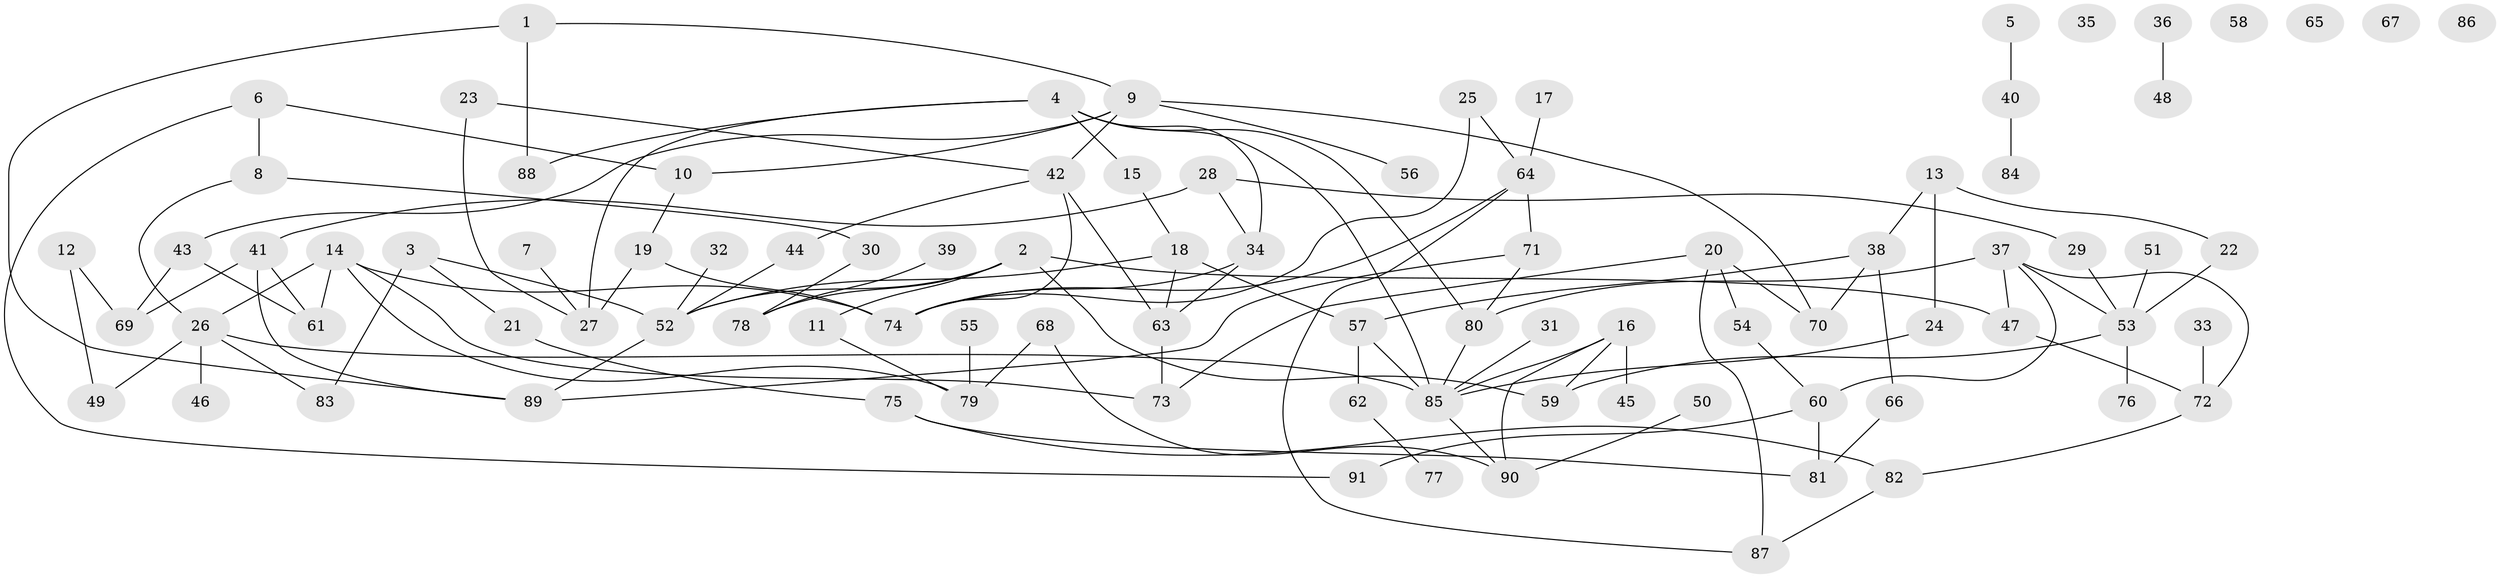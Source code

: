 // Generated by graph-tools (version 1.1) at 2025/25/03/09/25 03:25:23]
// undirected, 91 vertices, 125 edges
graph export_dot {
graph [start="1"]
  node [color=gray90,style=filled];
  1;
  2;
  3;
  4;
  5;
  6;
  7;
  8;
  9;
  10;
  11;
  12;
  13;
  14;
  15;
  16;
  17;
  18;
  19;
  20;
  21;
  22;
  23;
  24;
  25;
  26;
  27;
  28;
  29;
  30;
  31;
  32;
  33;
  34;
  35;
  36;
  37;
  38;
  39;
  40;
  41;
  42;
  43;
  44;
  45;
  46;
  47;
  48;
  49;
  50;
  51;
  52;
  53;
  54;
  55;
  56;
  57;
  58;
  59;
  60;
  61;
  62;
  63;
  64;
  65;
  66;
  67;
  68;
  69;
  70;
  71;
  72;
  73;
  74;
  75;
  76;
  77;
  78;
  79;
  80;
  81;
  82;
  83;
  84;
  85;
  86;
  87;
  88;
  89;
  90;
  91;
  1 -- 9;
  1 -- 88;
  1 -- 89;
  2 -- 11;
  2 -- 47;
  2 -- 52;
  2 -- 59;
  2 -- 78;
  3 -- 21;
  3 -- 52;
  3 -- 83;
  4 -- 15;
  4 -- 27;
  4 -- 34;
  4 -- 80;
  4 -- 85;
  4 -- 88;
  5 -- 40;
  6 -- 8;
  6 -- 10;
  6 -- 91;
  7 -- 27;
  8 -- 26;
  8 -- 30;
  9 -- 10;
  9 -- 42;
  9 -- 43;
  9 -- 56;
  9 -- 70;
  10 -- 19;
  11 -- 79;
  12 -- 49;
  12 -- 69;
  13 -- 22;
  13 -- 24;
  13 -- 38;
  14 -- 26;
  14 -- 61;
  14 -- 73;
  14 -- 74;
  14 -- 79;
  15 -- 18;
  16 -- 45;
  16 -- 59;
  16 -- 85;
  16 -- 90;
  17 -- 64;
  18 -- 52;
  18 -- 57;
  18 -- 63;
  19 -- 27;
  19 -- 74;
  20 -- 54;
  20 -- 70;
  20 -- 73;
  20 -- 87;
  21 -- 75;
  22 -- 53;
  23 -- 27;
  23 -- 42;
  24 -- 85;
  25 -- 64;
  25 -- 74;
  26 -- 46;
  26 -- 49;
  26 -- 83;
  26 -- 85;
  28 -- 29;
  28 -- 34;
  28 -- 41;
  29 -- 53;
  30 -- 78;
  31 -- 85;
  32 -- 52;
  33 -- 72;
  34 -- 63;
  34 -- 74;
  36 -- 48;
  37 -- 47;
  37 -- 53;
  37 -- 60;
  37 -- 72;
  37 -- 80;
  38 -- 57;
  38 -- 66;
  38 -- 70;
  39 -- 78;
  40 -- 84;
  41 -- 61;
  41 -- 69;
  41 -- 89;
  42 -- 44;
  42 -- 63;
  42 -- 74;
  43 -- 61;
  43 -- 69;
  44 -- 52;
  47 -- 72;
  50 -- 90;
  51 -- 53;
  52 -- 89;
  53 -- 59;
  53 -- 76;
  54 -- 60;
  55 -- 79;
  57 -- 62;
  57 -- 85;
  60 -- 81;
  60 -- 91;
  62 -- 77;
  63 -- 73;
  64 -- 71;
  64 -- 74;
  64 -- 87;
  66 -- 81;
  68 -- 79;
  68 -- 90;
  71 -- 80;
  71 -- 89;
  72 -- 82;
  75 -- 81;
  75 -- 82;
  80 -- 85;
  82 -- 87;
  85 -- 90;
}
